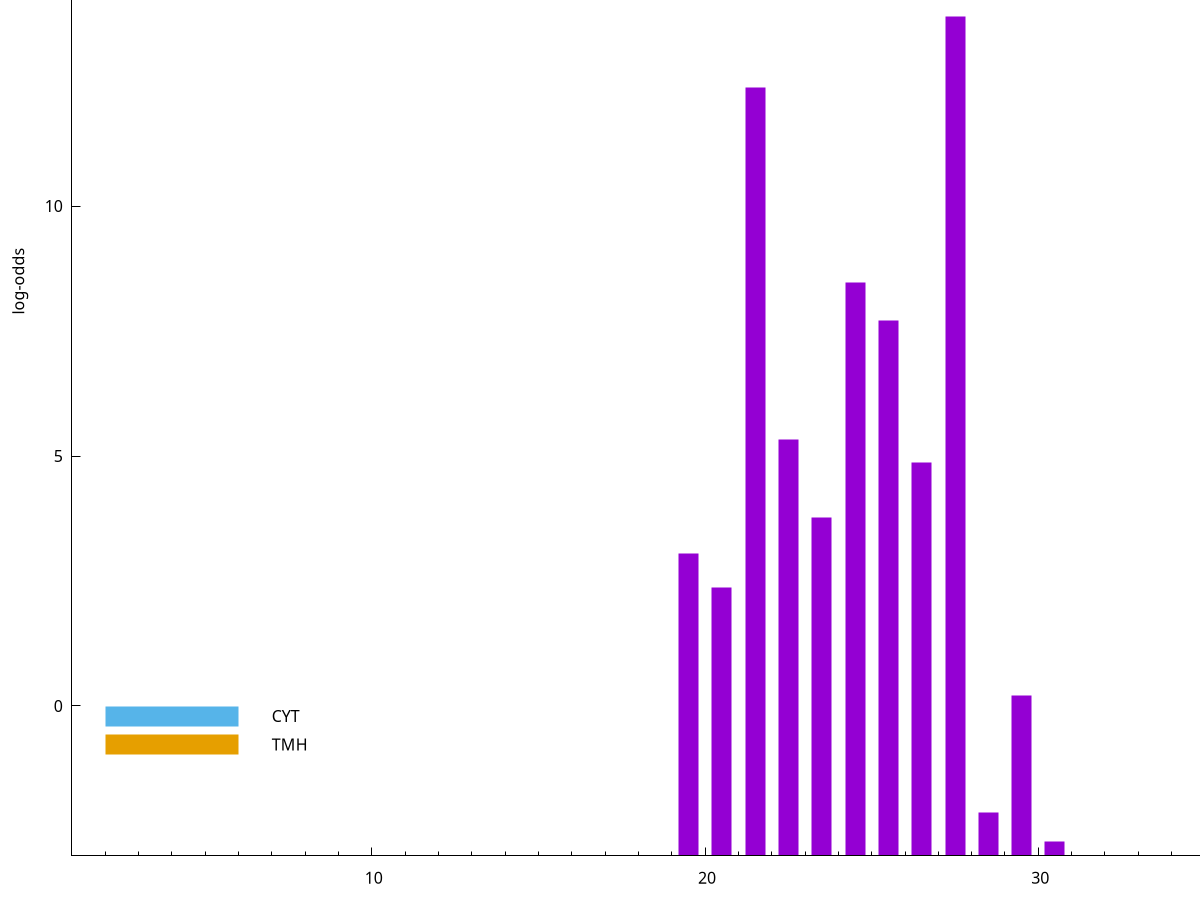 set title "LipoP predictions for SRR4017929.gff"
set size 2., 1.4
set xrange [1:70] 
set mxtics 10
set yrange [-3:20]
set y2range [0:23]
set ylabel "log-odds"
set term postscript eps color solid "Helvetica" 30
set output "SRR4017929.gff38.eps"
set arrow from 2,14.302 to 6,14.302 nohead lt 1 lw 20
set label "SpI" at 7,14.302
set arrow from 2,-0.200913 to 6,-0.200913 nohead lt 3 lw 20
set label "CYT" at 7,-0.200913
set arrow from 2,-0.768794 to 6,-0.768794 nohead lt 4 lw 20
set label "TMH" at 7,-0.768794
set arrow from 2,14.302 to 6,14.302 nohead lt 1 lw 20
set label "SpI" at 7,14.302
# NOTE: The scores below are the log-odds scores with the threshold
# NOTE: subtracted (a hack to make gnuplot make the histogram all
# NOTE: look nice).
plot "-" axes x1y2 title "" with impulses lt 1 lw 20
27.500000 16.796300
21.500000 15.374600
24.500000 11.467760
25.500000 10.710640
22.500000 8.322830
26.500000 7.869510
23.500000 6.760560
19.500000 6.056100
20.500000 5.371900
29.500000 3.208463
28.500000 0.874650
30.500000 0.280170
32.500000 0.004650
e
exit
